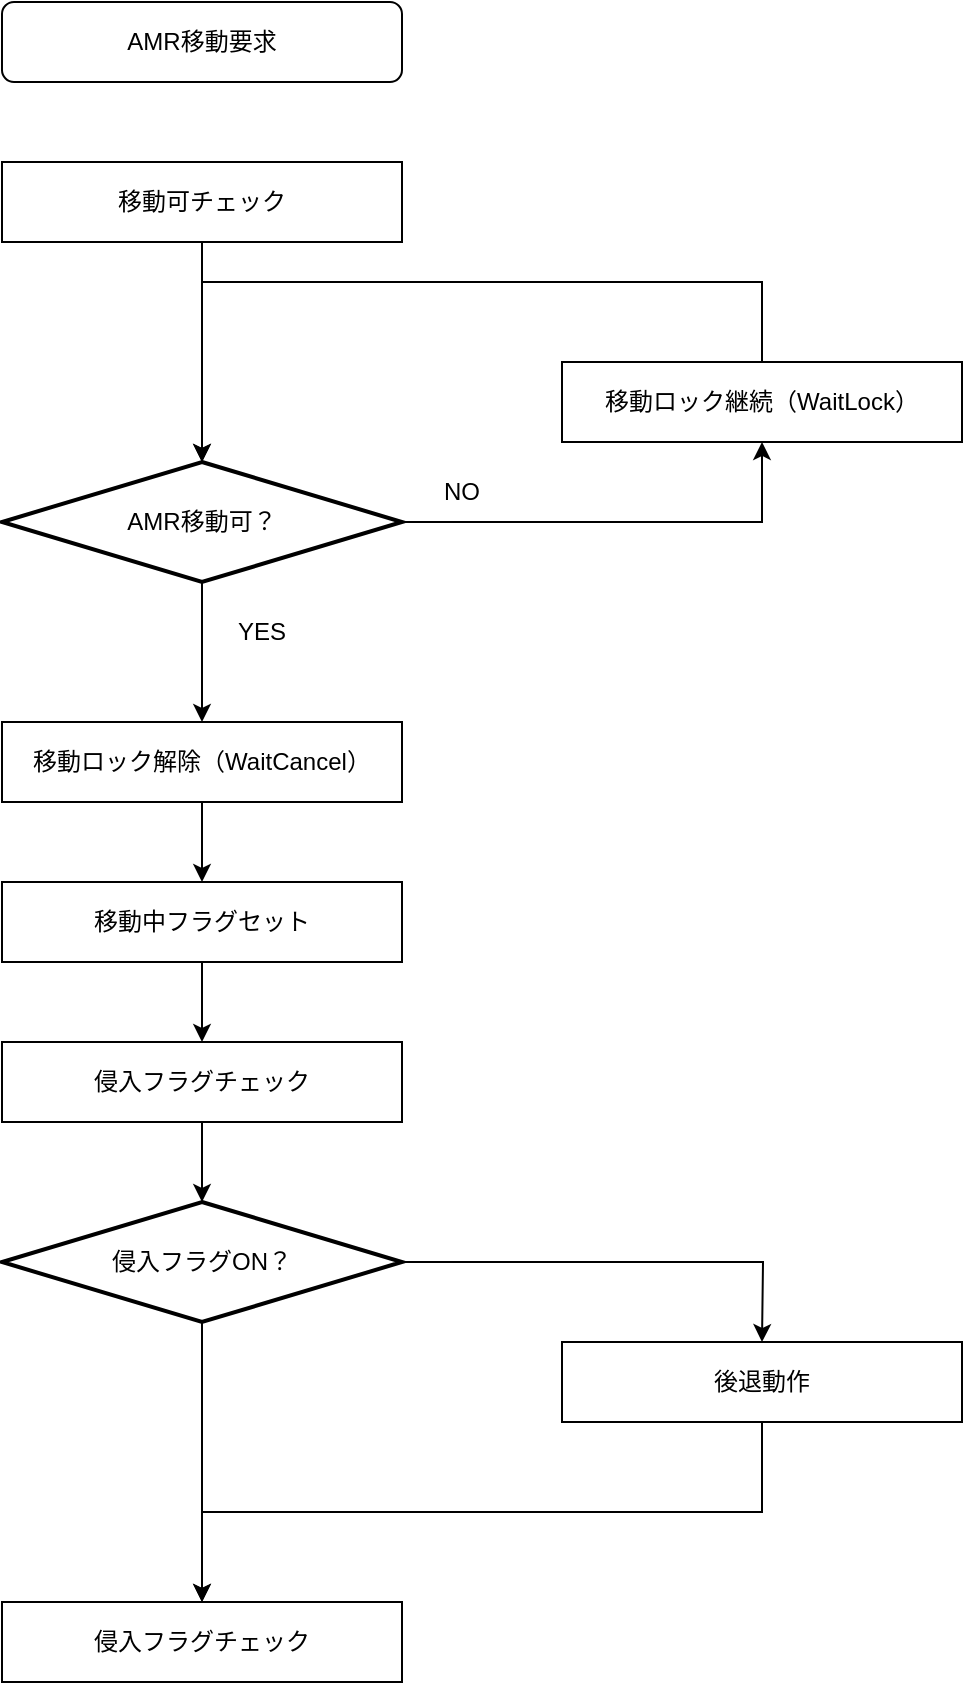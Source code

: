 <mxfile version="27.1.1">
  <diagram name="ページ1" id="XghzVWWXXU2f_5XdIVit">
    <mxGraphModel dx="651" dy="1117" grid="1" gridSize="10" guides="1" tooltips="1" connect="1" arrows="1" fold="1" page="1" pageScale="1" pageWidth="1500" pageHeight="1500" math="0" shadow="0">
      <root>
        <mxCell id="0" />
        <mxCell id="1" parent="0" />
        <mxCell id="Wjqhej78Ilv9c91KB7VH-1" value="AMR移動要求" style="rounded=1;whiteSpace=wrap;html=1;" vertex="1" parent="1">
          <mxGeometry x="120" y="40" width="200" height="40" as="geometry" />
        </mxCell>
        <mxCell id="Wjqhej78Ilv9c91KB7VH-3" value="侵入フラグチェック" style="rounded=0;whiteSpace=wrap;html=1;" vertex="1" parent="1">
          <mxGeometry x="120" y="560" width="200" height="40" as="geometry" />
        </mxCell>
        <mxCell id="Wjqhej78Ilv9c91KB7VH-8" style="edgeStyle=orthogonalEdgeStyle;rounded=0;orthogonalLoop=1;jettySize=auto;html=1;entryX=0.5;entryY=0;entryDx=0;entryDy=0;" edge="1" parent="1" source="Wjqhej78Ilv9c91KB7VH-5" target="Wjqhej78Ilv9c91KB7VH-3">
          <mxGeometry relative="1" as="geometry" />
        </mxCell>
        <mxCell id="Wjqhej78Ilv9c91KB7VH-5" value="移動中フラグセット" style="rounded=0;whiteSpace=wrap;html=1;" vertex="1" parent="1">
          <mxGeometry x="120" y="480" width="200" height="40" as="geometry" />
        </mxCell>
        <mxCell id="Wjqhej78Ilv9c91KB7VH-30" style="edgeStyle=orthogonalEdgeStyle;rounded=0;orthogonalLoop=1;jettySize=auto;html=1;entryX=0.5;entryY=0;entryDx=0;entryDy=0;" edge="1" parent="1" source="Wjqhej78Ilv9c91KB7VH-7">
          <mxGeometry relative="1" as="geometry">
            <mxPoint x="500" y="710" as="targetPoint" />
          </mxGeometry>
        </mxCell>
        <mxCell id="Wjqhej78Ilv9c91KB7VH-33" style="edgeStyle=orthogonalEdgeStyle;rounded=0;orthogonalLoop=1;jettySize=auto;html=1;exitX=0.5;exitY=1;exitDx=0;exitDy=0;exitPerimeter=0;entryX=0.5;entryY=0;entryDx=0;entryDy=0;" edge="1" parent="1" source="Wjqhej78Ilv9c91KB7VH-7" target="Wjqhej78Ilv9c91KB7VH-31">
          <mxGeometry relative="1" as="geometry" />
        </mxCell>
        <mxCell id="Wjqhej78Ilv9c91KB7VH-7" value="侵入フラグON？" style="strokeWidth=2;html=1;shape=mxgraph.flowchart.decision;whiteSpace=wrap;" vertex="1" parent="1">
          <mxGeometry x="120" y="640" width="200" height="60" as="geometry" />
        </mxCell>
        <mxCell id="Wjqhej78Ilv9c91KB7VH-9" style="edgeStyle=orthogonalEdgeStyle;rounded=0;orthogonalLoop=1;jettySize=auto;html=1;entryX=0.5;entryY=0;entryDx=0;entryDy=0;entryPerimeter=0;" edge="1" parent="1" source="Wjqhej78Ilv9c91KB7VH-3" target="Wjqhej78Ilv9c91KB7VH-7">
          <mxGeometry relative="1" as="geometry" />
        </mxCell>
        <mxCell id="Wjqhej78Ilv9c91KB7VH-20" style="edgeStyle=orthogonalEdgeStyle;rounded=0;orthogonalLoop=1;jettySize=auto;html=1;entryX=0.5;entryY=1;entryDx=0;entryDy=0;" edge="1" parent="1" source="Wjqhej78Ilv9c91KB7VH-10" target="Wjqhej78Ilv9c91KB7VH-11">
          <mxGeometry relative="1" as="geometry" />
        </mxCell>
        <mxCell id="Wjqhej78Ilv9c91KB7VH-25" style="edgeStyle=orthogonalEdgeStyle;rounded=0;orthogonalLoop=1;jettySize=auto;html=1;entryX=0.5;entryY=0;entryDx=0;entryDy=0;" edge="1" parent="1" source="Wjqhej78Ilv9c91KB7VH-10" target="Wjqhej78Ilv9c91KB7VH-24">
          <mxGeometry relative="1" as="geometry" />
        </mxCell>
        <mxCell id="Wjqhej78Ilv9c91KB7VH-10" value="AMR移動可？" style="strokeWidth=2;html=1;shape=mxgraph.flowchart.decision;whiteSpace=wrap;" vertex="1" parent="1">
          <mxGeometry x="120" y="270" width="200" height="60" as="geometry" />
        </mxCell>
        <mxCell id="Wjqhej78Ilv9c91KB7VH-11" value="移動ロック継続（WaitLock）" style="rounded=0;whiteSpace=wrap;html=1;" vertex="1" parent="1">
          <mxGeometry x="400" y="220" width="200" height="40" as="geometry" />
        </mxCell>
        <mxCell id="Wjqhej78Ilv9c91KB7VH-14" style="edgeStyle=orthogonalEdgeStyle;rounded=0;orthogonalLoop=1;jettySize=auto;html=1;entryX=0.5;entryY=0;entryDx=0;entryDy=0;entryPerimeter=0;exitX=0.5;exitY=1;exitDx=0;exitDy=0;" edge="1" parent="1" source="Wjqhej78Ilv9c91KB7VH-27" target="Wjqhej78Ilv9c91KB7VH-10">
          <mxGeometry relative="1" as="geometry">
            <mxPoint x="160" y="160" as="sourcePoint" />
            <Array as="points">
              <mxPoint x="220" y="190" />
              <mxPoint x="220" y="190" />
            </Array>
          </mxGeometry>
        </mxCell>
        <mxCell id="Wjqhej78Ilv9c91KB7VH-22" style="edgeStyle=orthogonalEdgeStyle;rounded=0;orthogonalLoop=1;jettySize=auto;html=1;exitX=0.5;exitY=0;exitDx=0;exitDy=0;entryX=0.5;entryY=0;entryDx=0;entryDy=0;entryPerimeter=0;" edge="1" parent="1" source="Wjqhej78Ilv9c91KB7VH-11" target="Wjqhej78Ilv9c91KB7VH-10">
          <mxGeometry relative="1" as="geometry">
            <Array as="points">
              <mxPoint x="500" y="180" />
              <mxPoint x="220" y="180" />
            </Array>
          </mxGeometry>
        </mxCell>
        <mxCell id="Wjqhej78Ilv9c91KB7VH-26" style="edgeStyle=orthogonalEdgeStyle;rounded=0;orthogonalLoop=1;jettySize=auto;html=1;entryX=0.5;entryY=0;entryDx=0;entryDy=0;" edge="1" parent="1" source="Wjqhej78Ilv9c91KB7VH-24" target="Wjqhej78Ilv9c91KB7VH-5">
          <mxGeometry relative="1" as="geometry" />
        </mxCell>
        <mxCell id="Wjqhej78Ilv9c91KB7VH-24" value="移動ロック解除（WaitCancel）" style="rounded=0;whiteSpace=wrap;html=1;" vertex="1" parent="1">
          <mxGeometry x="120" y="400" width="200" height="40" as="geometry" />
        </mxCell>
        <mxCell id="Wjqhej78Ilv9c91KB7VH-27" value="移動可チェック" style="rounded=0;whiteSpace=wrap;html=1;" vertex="1" parent="1">
          <mxGeometry x="120" y="120" width="200" height="40" as="geometry" />
        </mxCell>
        <mxCell id="Wjqhej78Ilv9c91KB7VH-36" style="edgeStyle=orthogonalEdgeStyle;rounded=0;orthogonalLoop=1;jettySize=auto;html=1;exitX=0.5;exitY=1;exitDx=0;exitDy=0;entryX=0.5;entryY=0;entryDx=0;entryDy=0;" edge="1" parent="1" source="Wjqhej78Ilv9c91KB7VH-29" target="Wjqhej78Ilv9c91KB7VH-31">
          <mxGeometry relative="1" as="geometry" />
        </mxCell>
        <mxCell id="Wjqhej78Ilv9c91KB7VH-29" value="後退動作" style="rounded=0;whiteSpace=wrap;html=1;" vertex="1" parent="1">
          <mxGeometry x="400" y="710" width="200" height="40" as="geometry" />
        </mxCell>
        <mxCell id="Wjqhej78Ilv9c91KB7VH-31" value="侵入フラグチェック" style="rounded=0;whiteSpace=wrap;html=1;" vertex="1" parent="1">
          <mxGeometry x="120" y="840" width="200" height="40" as="geometry" />
        </mxCell>
        <mxCell id="Wjqhej78Ilv9c91KB7VH-34" value="NO" style="text;html=1;align=center;verticalAlign=middle;whiteSpace=wrap;rounded=0;" vertex="1" parent="1">
          <mxGeometry x="320" y="270" width="60" height="30" as="geometry" />
        </mxCell>
        <mxCell id="Wjqhej78Ilv9c91KB7VH-35" value="YES" style="text;html=1;align=center;verticalAlign=middle;whiteSpace=wrap;rounded=0;" vertex="1" parent="1">
          <mxGeometry x="220" y="340" width="60" height="30" as="geometry" />
        </mxCell>
      </root>
    </mxGraphModel>
  </diagram>
</mxfile>
